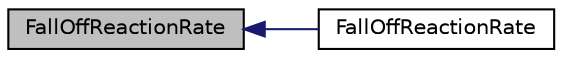 digraph "FallOffReactionRate"
{
  bgcolor="transparent";
  edge [fontname="Helvetica",fontsize="10",labelfontname="Helvetica",labelfontsize="10"];
  node [fontname="Helvetica",fontsize="10",shape=record];
  rankdir="LR";
  Node1 [label="FallOffReactionRate",height=0.2,width=0.4,color="black", fillcolor="grey75", style="filled", fontcolor="black"];
  Node1 -> Node2 [dir="back",color="midnightblue",fontsize="10",style="solid",fontname="Helvetica"];
  Node2 [label="FallOffReactionRate",height=0.2,width=0.4,color="black",URL="$a31637.html#ac69e94291ba98edd50a045ec6376179d",tooltip="Construct from Istream. "];
}
